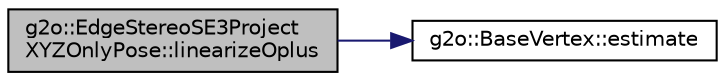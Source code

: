 digraph "g2o::EdgeStereoSE3ProjectXYZOnlyPose::linearizeOplus"
{
  edge [fontname="Helvetica",fontsize="10",labelfontname="Helvetica",labelfontsize="10"];
  node [fontname="Helvetica",fontsize="10",shape=record];
  rankdir="LR";
  Node13 [label="g2o::EdgeStereoSE3Project\lXYZOnlyPose::linearizeOplus",height=0.2,width=0.4,color="black", fillcolor="grey75", style="filled", fontcolor="black"];
  Node13 -> Node14 [color="midnightblue",fontsize="10",style="solid",fontname="Helvetica"];
  Node14 [label="g2o::BaseVertex::estimate",height=0.2,width=0.4,color="black", fillcolor="white", style="filled",URL="$classg2o_1_1_base_vertex.html#afea20bbcf50eb2a7d9d598b3eae49172",tooltip="return the current estimate of the vertex "];
}
